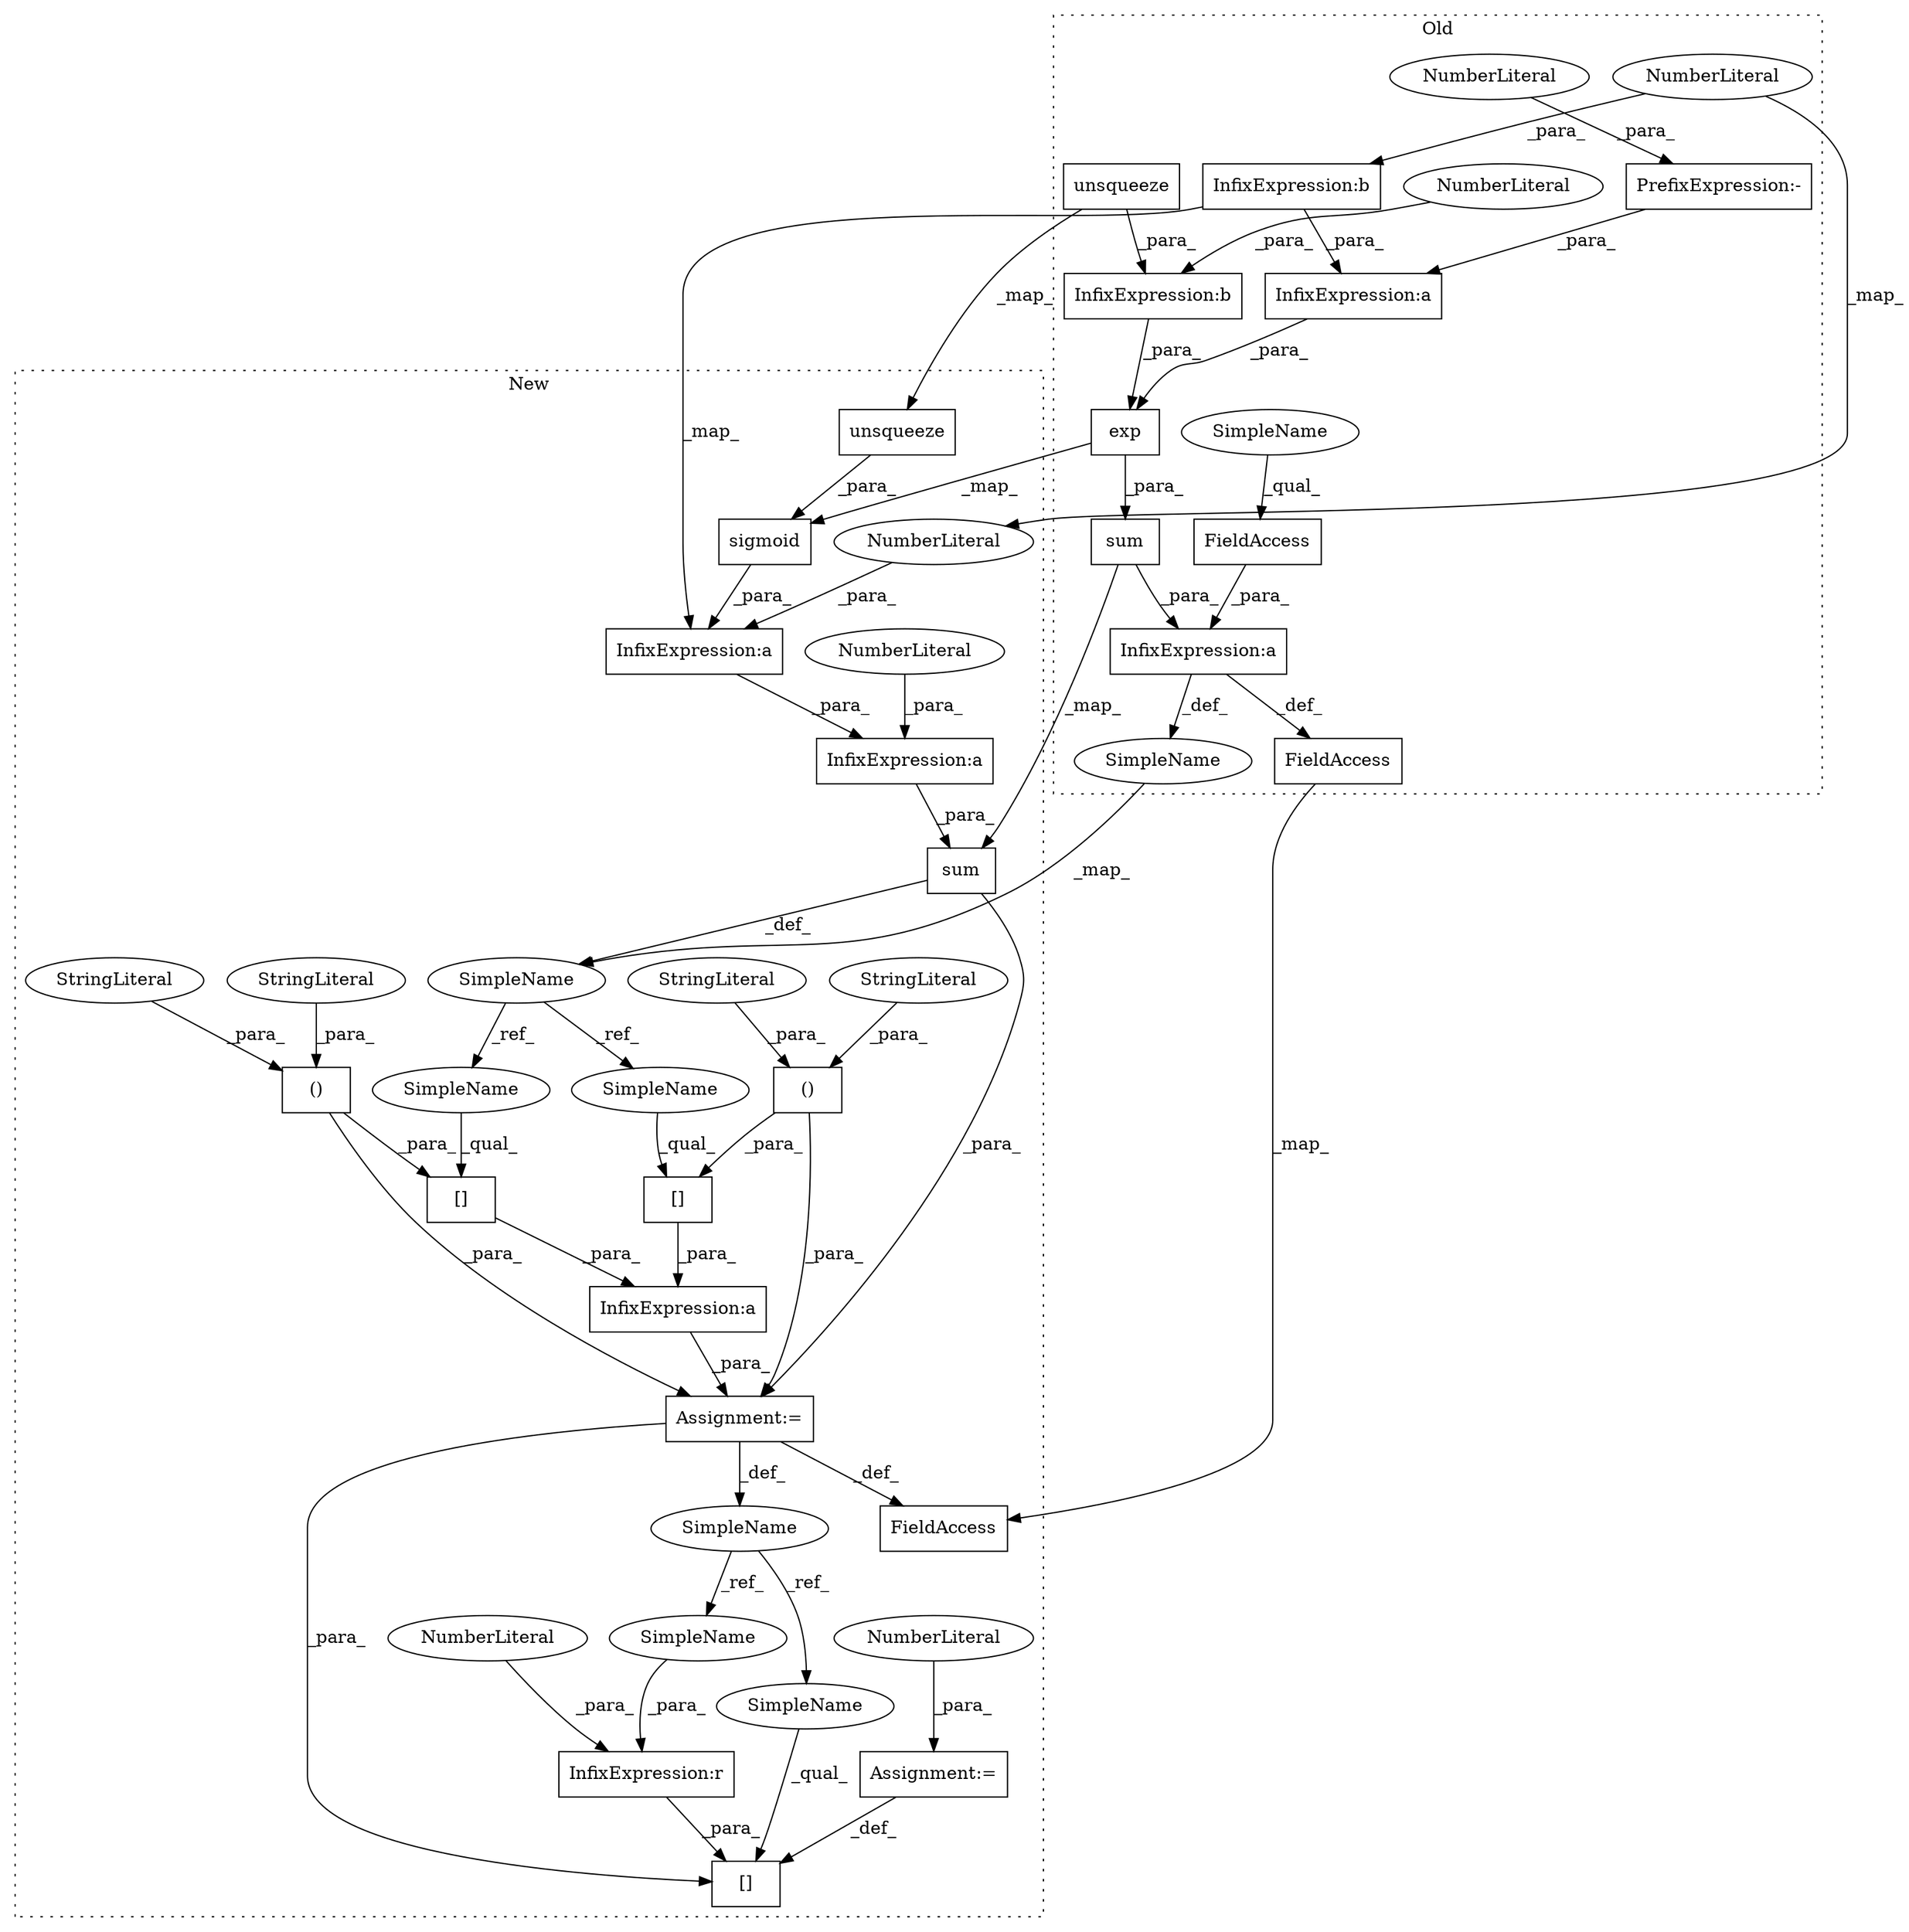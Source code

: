 digraph G {
subgraph cluster0 {
1 [label="exp" a="32" s="14730,14801" l="4,1" shape="box"];
3 [label="InfixExpression:a" a="27" s="14827" l="3" shape="box"];
4 [label="PrefixExpression:-" a="38" s="14735" l="1" shape="box"];
5 [label="FieldAccess" a="22" s="15005" l="22" shape="box"];
8 [label="sum" a="32" s="14836,14847" l="4,1" shape="box"];
9 [label="InfixExpression:a" a="27" s="14739" l="3" shape="box"];
15 [label="NumberLiteral" a="34" s="14736" l="3" shape="ellipse"];
20 [label="InfixExpression:b" a="27" s="14796" l="3" shape="box"];
21 [label="NumberLiteral" a="34" s="14799" l="1" shape="ellipse"];
22 [label="FieldAccess" a="22" s="14818" l="9" shape="box"];
23 [label="InfixExpression:b" a="27" s="14767" l="3" shape="box"];
27 [label="SimpleName" a="42" s="14809" l="7" shape="ellipse"];
29 [label="NumberLiteral" a="34" s="14770" l="1" shape="ellipse"];
30 [label="unsqueeze" a="32" s="14783,14795" l="10,1" shape="box"];
42 [label="SimpleName" a="42" s="14818" l="4" shape="ellipse"];
label = "Old";
style="dotted";
}
subgraph cluster1 {
2 [label="sigmoid" a="32" s="5386,5440" l="8,1" shape="box"];
6 [label="FieldAccess" a="22" s="5810" l="22" shape="box"];
7 [label="sum" a="32" s="5464,5475" l="4,1" shape="box"];
10 [label="InfixExpression:a" a="27" s="5552" l="3" shape="box"];
11 [label="()" a="106" s="5568" l="47" shape="box"];
12 [label="InfixExpression:a" a="27" s="5372" l="3" shape="box"];
13 [label="()" a="106" s="5504" l="46" shape="box"];
14 [label="NumberLiteral" a="34" s="5371" l="1" shape="ellipse"];
16 [label="InfixExpression:r" a="27" s="5640" l="4" shape="box"];
17 [label="[]" a="2" s="5555,5615" l="13,2" shape="box"];
18 [label="NumberLiteral" a="34" s="5644" l="1" shape="ellipse"];
19 [label="[]" a="2" s="5491,5550" l="13,2" shape="box"];
24 [label="InfixExpression:a" a="27" s="5377" l="3" shape="box"];
25 [label="[]" a="2" s="5624,5646" l="8,1" shape="box"];
26 [label="SimpleName" a="42" s="5450" l="7" shape="ellipse"];
28 [label="NumberLiteral" a="34" s="5376" l="1" shape="ellipse"];
31 [label="unsqueeze" a="32" s="5427,5439" l="10,1" shape="box"];
32 [label="SimpleName" a="42" s="5482" l="7" shape="ellipse"];
33 [label="Assignment:=" a="7" s="5489" l="1" shape="box"];
34 [label="StringLiteral" a="45" s="5568" l="18" shape="ellipse"];
35 [label="Assignment:=" a="7" s="5647" l="1" shape="box"];
36 [label="NumberLiteral" a="34" s="5648" l="6" shape="ellipse"];
37 [label="StringLiteral" a="45" s="5504" l="17" shape="ellipse"];
38 [label="StringLiteral" a="45" s="5534" l="16" shape="ellipse"];
39 [label="StringLiteral" a="45" s="5599" l="16" shape="ellipse"];
40 [label="SimpleName" a="42" s="5624" l="7" shape="ellipse"];
41 [label="SimpleName" a="42" s="5633" l="7" shape="ellipse"];
43 [label="SimpleName" a="42" s="5555" l="7" shape="ellipse"];
44 [label="SimpleName" a="42" s="5491" l="7" shape="ellipse"];
label = "New";
style="dotted";
}
1 -> 2 [label="_map_"];
1 -> 8 [label="_para_"];
2 -> 24 [label="_para_"];
3 -> 27 [label="_def_"];
3 -> 5 [label="_def_"];
4 -> 9 [label="_para_"];
5 -> 6 [label="_map_"];
7 -> 26 [label="_def_"];
7 -> 33 [label="_para_"];
8 -> 7 [label="_map_"];
8 -> 3 [label="_para_"];
9 -> 1 [label="_para_"];
10 -> 33 [label="_para_"];
11 -> 33 [label="_para_"];
11 -> 17 [label="_para_"];
12 -> 7 [label="_para_"];
13 -> 33 [label="_para_"];
13 -> 19 [label="_para_"];
14 -> 12 [label="_para_"];
15 -> 4 [label="_para_"];
16 -> 25 [label="_para_"];
17 -> 10 [label="_para_"];
18 -> 16 [label="_para_"];
19 -> 10 [label="_para_"];
20 -> 1 [label="_para_"];
21 -> 20 [label="_para_"];
22 -> 3 [label="_para_"];
23 -> 9 [label="_para_"];
23 -> 24 [label="_map_"];
24 -> 12 [label="_para_"];
26 -> 44 [label="_ref_"];
26 -> 43 [label="_ref_"];
27 -> 26 [label="_map_"];
28 -> 24 [label="_para_"];
29 -> 23 [label="_para_"];
29 -> 28 [label="_map_"];
30 -> 31 [label="_map_"];
30 -> 20 [label="_para_"];
31 -> 2 [label="_para_"];
32 -> 41 [label="_ref_"];
32 -> 40 [label="_ref_"];
33 -> 6 [label="_def_"];
33 -> 32 [label="_def_"];
33 -> 25 [label="_para_"];
34 -> 11 [label="_para_"];
35 -> 25 [label="_def_"];
36 -> 35 [label="_para_"];
37 -> 13 [label="_para_"];
38 -> 13 [label="_para_"];
39 -> 11 [label="_para_"];
40 -> 25 [label="_qual_"];
41 -> 16 [label="_para_"];
42 -> 22 [label="_qual_"];
43 -> 17 [label="_qual_"];
44 -> 19 [label="_qual_"];
}